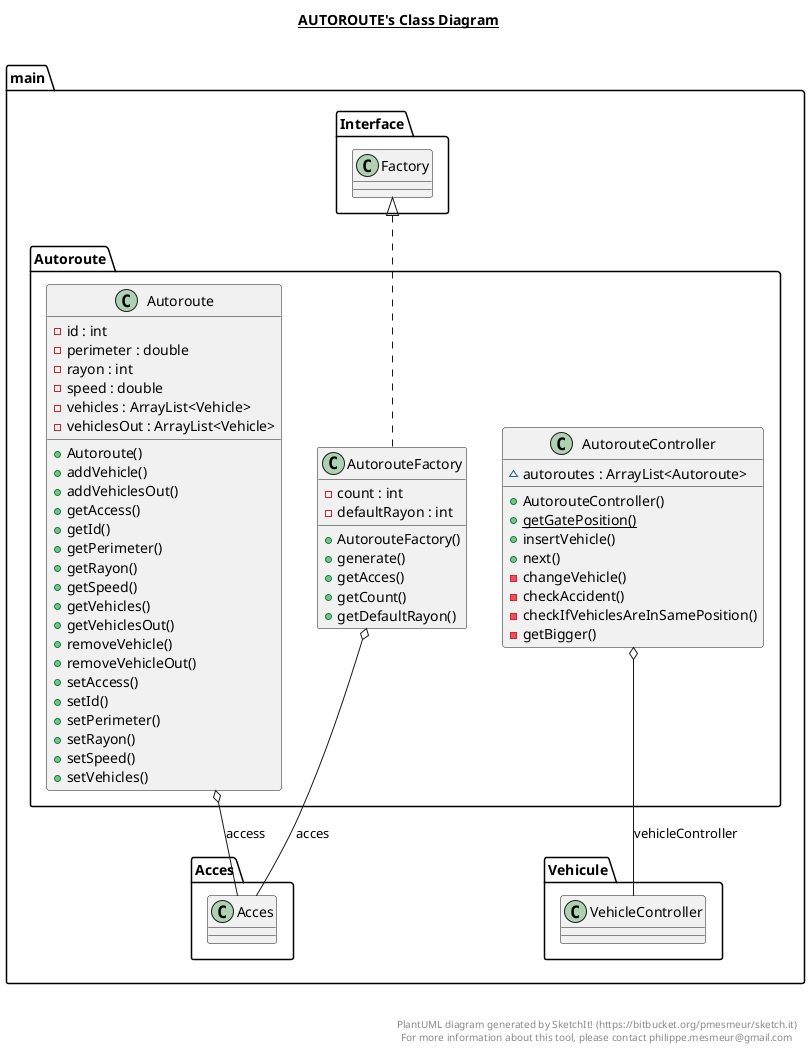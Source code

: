 @startuml

title __AUTOROUTE's Class Diagram__\n

  namespace main {
    namespace Autoroute {
      class main.Autoroute.Autoroute {
          - id : int
          - perimeter : double
          - rayon : int
          - speed : double
          - vehicles : ArrayList<Vehicle>
          - vehiclesOut : ArrayList<Vehicle>
          + Autoroute()
          + addVehicle()
          + addVehiclesOut()
          + getAccess()
          + getId()
          + getPerimeter()
          + getRayon()
          + getSpeed()
          + getVehicles()
          + getVehiclesOut()
          + removeVehicle()
          + removeVehicleOut()
          + setAccess()
          + setId()
          + setPerimeter()
          + setRayon()
          + setSpeed()
          + setVehicles()
      }
    }
  }
  

  namespace main {
    namespace Autoroute {
      class main.Autoroute.AutorouteController {
          ~ autoroutes : ArrayList<Autoroute>
          + AutorouteController()
          {static} + getGatePosition()
          + insertVehicle()
          + next()
          - changeVehicle()
          - checkAccident()
          - checkIfVehiclesAreInSamePosition()
          - getBigger()
      }
    }
  }
  

  namespace main {
    namespace Autoroute {
      class main.Autoroute.AutorouteFactory {
          - count : int
          - defaultRayon : int
          + AutorouteFactory()
          + generate()
          + getAcces()
          + getCount()
          + getDefaultRayon()
      }
    }
  }
  

  main.Autoroute.Autoroute o-- main.Acces.Acces : access
  main.Autoroute.AutorouteController o-- main.Vehicule.VehicleController : vehicleController
  main.Autoroute.AutorouteFactory .up.|> main.Interface.Factory
  main.Autoroute.AutorouteFactory o-- main.Acces.Acces : acces


right footer


PlantUML diagram generated by SketchIt! (https://bitbucket.org/pmesmeur/sketch.it)
For more information about this tool, please contact philippe.mesmeur@gmail.com
endfooter

@enduml
